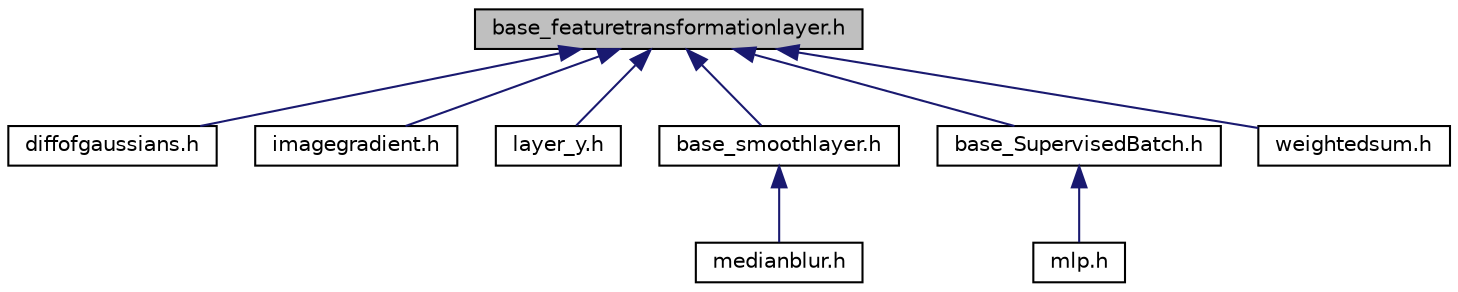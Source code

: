 digraph G
{
  edge [fontname="Helvetica",fontsize="10",labelfontname="Helvetica",labelfontsize="10"];
  node [fontname="Helvetica",fontsize="10",shape=record];
  Node1 [label="base_featuretransformationlayer.h",height=0.2,width=0.4,color="black", fillcolor="grey75", style="filled" fontcolor="black"];
  Node1 -> Node2 [dir="back",color="midnightblue",fontsize="10",style="solid",fontname="Helvetica"];
  Node2 [label="diffofgaussians.h",height=0.2,width=0.4,color="black", fillcolor="white", style="filled",URL="$diffofgaussians_8h.html"];
  Node1 -> Node3 [dir="back",color="midnightblue",fontsize="10",style="solid",fontname="Helvetica"];
  Node3 [label="imagegradient.h",height=0.2,width=0.4,color="black", fillcolor="white", style="filled",URL="$imagegradient_8h.html"];
  Node1 -> Node4 [dir="back",color="midnightblue",fontsize="10",style="solid",fontname="Helvetica"];
  Node4 [label="layer_y.h",height=0.2,width=0.4,color="black", fillcolor="white", style="filled",URL="$layer__y_8h.html"];
  Node1 -> Node5 [dir="back",color="midnightblue",fontsize="10",style="solid",fontname="Helvetica"];
  Node5 [label="base_smoothlayer.h",height=0.2,width=0.4,color="black", fillcolor="white", style="filled",URL="$base__smoothlayer_8h.html"];
  Node5 -> Node6 [dir="back",color="midnightblue",fontsize="10",style="solid",fontname="Helvetica"];
  Node6 [label="medianblur.h",height=0.2,width=0.4,color="black", fillcolor="white", style="filled",URL="$medianblur_8h.html"];
  Node1 -> Node7 [dir="back",color="midnightblue",fontsize="10",style="solid",fontname="Helvetica"];
  Node7 [label="base_SupervisedBatch.h",height=0.2,width=0.4,color="black", fillcolor="white", style="filled",URL="$base__SupervisedBatch_8h.html"];
  Node7 -> Node8 [dir="back",color="midnightblue",fontsize="10",style="solid",fontname="Helvetica"];
  Node8 [label="mlp.h",height=0.2,width=0.4,color="black", fillcolor="white", style="filled",URL="$mlp_8h.html"];
  Node1 -> Node9 [dir="back",color="midnightblue",fontsize="10",style="solid",fontname="Helvetica"];
  Node9 [label="weightedsum.h",height=0.2,width=0.4,color="black", fillcolor="white", style="filled",URL="$weightedsum_8h.html"];
}
